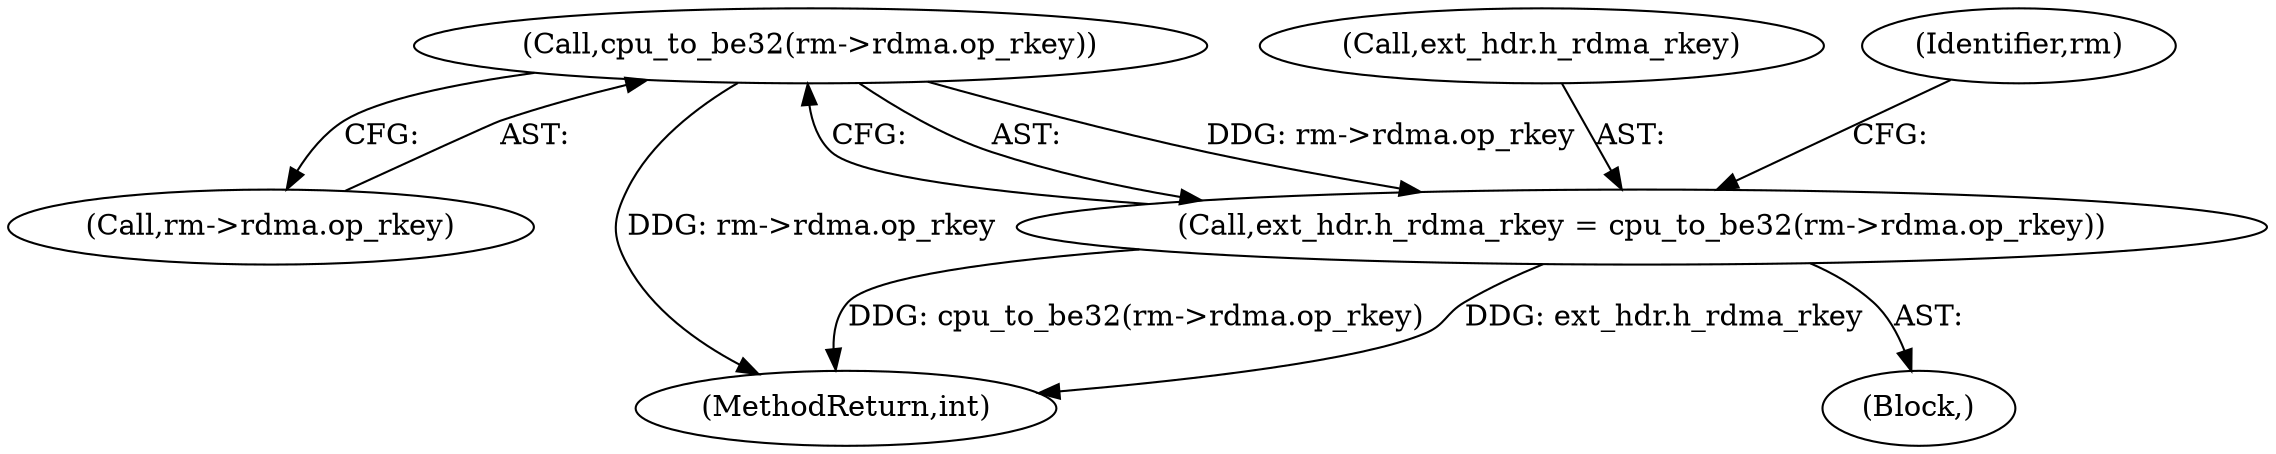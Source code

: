 digraph "0_linux_6094628bfd94323fc1cea05ec2c6affd98c18f7f@pointer" {
"1000452" [label="(Call,cpu_to_be32(rm->rdma.op_rkey))"];
"1000448" [label="(Call,ext_hdr.h_rdma_rkey = cpu_to_be32(rm->rdma.op_rkey))"];
"1000449" [label="(Call,ext_hdr.h_rdma_rkey)"];
"1000446" [label="(Block,)"];
"1000453" [label="(Call,rm->rdma.op_rkey)"];
"1000448" [label="(Call,ext_hdr.h_rdma_rkey = cpu_to_be32(rm->rdma.op_rkey))"];
"1000452" [label="(Call,cpu_to_be32(rm->rdma.op_rkey))"];
"1000462" [label="(Identifier,rm)"];
"1001026" [label="(MethodReturn,int)"];
"1000452" -> "1000448"  [label="AST: "];
"1000452" -> "1000453"  [label="CFG: "];
"1000453" -> "1000452"  [label="AST: "];
"1000448" -> "1000452"  [label="CFG: "];
"1000452" -> "1001026"  [label="DDG: rm->rdma.op_rkey"];
"1000452" -> "1000448"  [label="DDG: rm->rdma.op_rkey"];
"1000448" -> "1000446"  [label="AST: "];
"1000449" -> "1000448"  [label="AST: "];
"1000462" -> "1000448"  [label="CFG: "];
"1000448" -> "1001026"  [label="DDG: cpu_to_be32(rm->rdma.op_rkey)"];
"1000448" -> "1001026"  [label="DDG: ext_hdr.h_rdma_rkey"];
}
